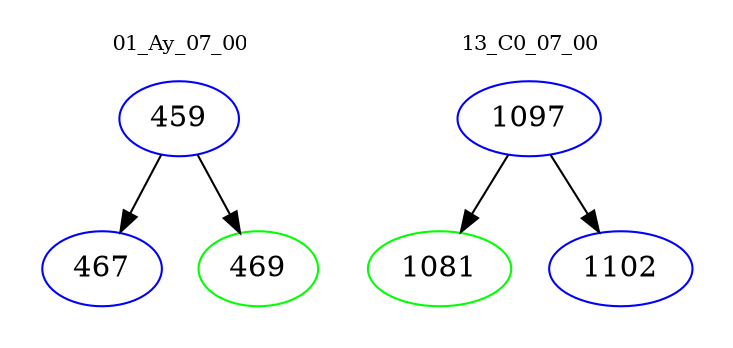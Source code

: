 digraph{
subgraph cluster_0 {
color = white
label = "01_Ay_07_00";
fontsize=10;
T0_459 [label="459", color="blue"]
T0_459 -> T0_467 [color="black"]
T0_467 [label="467", color="blue"]
T0_459 -> T0_469 [color="black"]
T0_469 [label="469", color="green"]
}
subgraph cluster_1 {
color = white
label = "13_C0_07_00";
fontsize=10;
T1_1097 [label="1097", color="blue"]
T1_1097 -> T1_1081 [color="black"]
T1_1081 [label="1081", color="green"]
T1_1097 -> T1_1102 [color="black"]
T1_1102 [label="1102", color="blue"]
}
}
